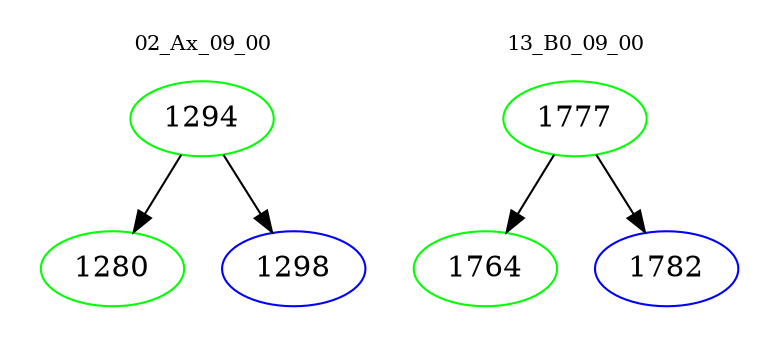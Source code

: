 digraph{
subgraph cluster_0 {
color = white
label = "02_Ax_09_00";
fontsize=10;
T0_1294 [label="1294", color="green"]
T0_1294 -> T0_1280 [color="black"]
T0_1280 [label="1280", color="green"]
T0_1294 -> T0_1298 [color="black"]
T0_1298 [label="1298", color="blue"]
}
subgraph cluster_1 {
color = white
label = "13_B0_09_00";
fontsize=10;
T1_1777 [label="1777", color="green"]
T1_1777 -> T1_1764 [color="black"]
T1_1764 [label="1764", color="green"]
T1_1777 -> T1_1782 [color="black"]
T1_1782 [label="1782", color="blue"]
}
}
